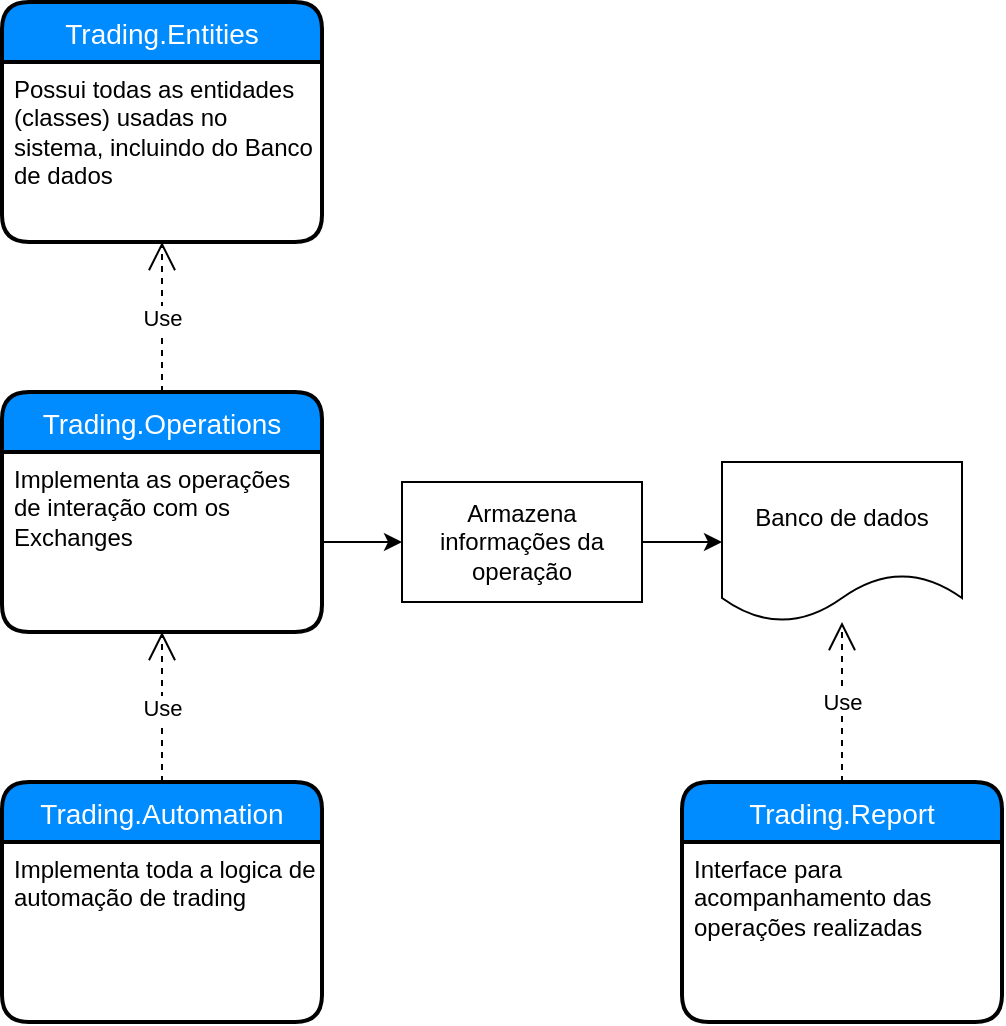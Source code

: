 <mxfile version="12.1.0" type="device" pages="1"><diagram id="gMZI6hl8GF8yeYWj_ecM" name="Page-1"><mxGraphModel dx="2048" dy="777" grid="1" gridSize="10" guides="1" tooltips="1" connect="1" arrows="1" fold="1" page="1" pageScale="1" pageWidth="827" pageHeight="1169" math="0" shadow="0"><root><mxCell id="0"/><mxCell id="1" parent="0"/><mxCell id="mK8xA_JHX8OBA3wQufVU-7" value="Trading.Operations" style="swimlane;childLayout=stackLayout;horizontal=1;startSize=30;horizontalStack=0;fillColor=#008cff;fontColor=#FFFFFF;rounded=1;fontSize=14;fontStyle=0;strokeWidth=2;resizeParent=0;resizeLast=1;shadow=0;dashed=0;align=center;" vertex="1" parent="1"><mxGeometry x="280" y="205" width="160" height="120" as="geometry"><mxRectangle x="40" y="40" width="160" height="30" as="alternateBounds"/></mxGeometry></mxCell><mxCell id="mK8xA_JHX8OBA3wQufVU-8" value="Implementa as operações de interação com os Exchanges&#xA;" style="align=left;strokeColor=none;fillColor=none;spacingLeft=4;fontSize=12;verticalAlign=top;resizable=0;rotatable=0;part=1;whiteSpace=wrap;" vertex="1" parent="mK8xA_JHX8OBA3wQufVU-7"><mxGeometry y="30" width="160" height="90" as="geometry"/></mxCell><mxCell id="mK8xA_JHX8OBA3wQufVU-9" value="Trading.Entities" style="swimlane;childLayout=stackLayout;horizontal=1;startSize=30;horizontalStack=0;fillColor=#008cff;fontColor=#FFFFFF;rounded=1;fontSize=14;fontStyle=0;strokeWidth=2;resizeParent=0;resizeLast=1;shadow=0;dashed=0;align=center;html=0;" vertex="1" parent="1"><mxGeometry x="280" y="10" width="160" height="120" as="geometry"/></mxCell><mxCell id="mK8xA_JHX8OBA3wQufVU-10" value="Possui todas as entidades (classes) usadas no sistema, incluindo do Banco de dados" style="align=left;strokeColor=none;fillColor=none;spacingLeft=4;fontSize=12;verticalAlign=top;resizable=0;rotatable=0;part=1;whiteSpace=wrap;" vertex="1" parent="mK8xA_JHX8OBA3wQufVU-9"><mxGeometry y="30" width="160" height="90" as="geometry"/></mxCell><mxCell id="mK8xA_JHX8OBA3wQufVU-11" value="Trading.Automation" style="swimlane;childLayout=stackLayout;horizontal=1;startSize=30;horizontalStack=0;fillColor=#008cff;fontColor=#FFFFFF;rounded=1;fontSize=14;fontStyle=0;strokeWidth=2;resizeParent=0;resizeLast=1;shadow=0;dashed=0;align=center;html=0;" vertex="1" parent="1"><mxGeometry x="280" y="400" width="160" height="120" as="geometry"/></mxCell><mxCell id="mK8xA_JHX8OBA3wQufVU-12" value="Implementa toda a logica de automação de trading" style="align=left;strokeColor=none;fillColor=none;spacingLeft=4;fontSize=12;verticalAlign=top;resizable=0;rotatable=0;part=1;whiteSpace=wrap;" vertex="1" parent="mK8xA_JHX8OBA3wQufVU-11"><mxGeometry y="30" width="160" height="90" as="geometry"/></mxCell><mxCell id="mK8xA_JHX8OBA3wQufVU-14" value="Use" style="endArrow=open;endSize=12;dashed=1;html=1;entryX=0.5;entryY=1;entryDx=0;entryDy=0;exitX=0.5;exitY=0;exitDx=0;exitDy=0;" edge="1" parent="1" source="mK8xA_JHX8OBA3wQufVU-11" target="mK8xA_JHX8OBA3wQufVU-7"><mxGeometry width="160" relative="1" as="geometry"><mxPoint x="280" y="360" as="sourcePoint"/><mxPoint x="440" y="360" as="targetPoint"/></mxGeometry></mxCell><mxCell id="mK8xA_JHX8OBA3wQufVU-15" value="Use" style="endArrow=open;endSize=12;dashed=1;html=1;entryX=0.5;entryY=1;entryDx=0;entryDy=0;exitX=0.5;exitY=0;exitDx=0;exitDy=0;" edge="1" parent="1" source="mK8xA_JHX8OBA3wQufVU-7" target="mK8xA_JHX8OBA3wQufVU-10"><mxGeometry width="160" relative="1" as="geometry"><mxPoint x="360" y="200" as="sourcePoint"/><mxPoint x="440" y="160" as="targetPoint"/></mxGeometry></mxCell><mxCell id="mK8xA_JHX8OBA3wQufVU-17" value="Banco de dados" style="shape=document;whiteSpace=wrap;html=1;boundedLbl=1;fillColor=#ffffff;align=center;" vertex="1" parent="1"><mxGeometry x="640" y="240" width="120" height="80" as="geometry"/></mxCell><mxCell id="mK8xA_JHX8OBA3wQufVU-18" value="Armazena informações da operação" style="rounded=0;whiteSpace=wrap;html=1;fillColor=#ffffff;align=center;" vertex="1" parent="1"><mxGeometry x="480" y="250" width="120" height="60" as="geometry"/></mxCell><mxCell id="mK8xA_JHX8OBA3wQufVU-19" value="" style="endArrow=classic;html=1;exitX=1;exitY=0.5;exitDx=0;exitDy=0;entryX=0;entryY=0.5;entryDx=0;entryDy=0;" edge="1" parent="1" source="mK8xA_JHX8OBA3wQufVU-8"><mxGeometry width="50" height="50" relative="1" as="geometry"><mxPoint x="440" y="290" as="sourcePoint"/><mxPoint x="480" y="280" as="targetPoint"/></mxGeometry></mxCell><mxCell id="mK8xA_JHX8OBA3wQufVU-20" value="" style="endArrow=classic;html=1;exitX=1;exitY=0.5;exitDx=0;exitDy=0;entryX=0;entryY=0.5;entryDx=0;entryDy=0;" edge="1" parent="1" source="mK8xA_JHX8OBA3wQufVU-18" target="mK8xA_JHX8OBA3wQufVU-17"><mxGeometry width="50" height="50" relative="1" as="geometry"><mxPoint x="600" y="320" as="sourcePoint"/><mxPoint x="650" y="270" as="targetPoint"/></mxGeometry></mxCell><mxCell id="mK8xA_JHX8OBA3wQufVU-21" value="Trading.Report" style="swimlane;childLayout=stackLayout;horizontal=1;startSize=30;horizontalStack=0;fillColor=#008cff;fontColor=#FFFFFF;rounded=1;fontSize=14;fontStyle=0;strokeWidth=2;resizeParent=0;resizeLast=1;shadow=0;dashed=0;align=center;html=0;" vertex="1" parent="1"><mxGeometry x="620" y="400" width="160" height="120" as="geometry"/></mxCell><mxCell id="mK8xA_JHX8OBA3wQufVU-22" value="Interface para acompanhamento das operações realizadas" style="align=left;strokeColor=none;fillColor=none;spacingLeft=4;fontSize=12;verticalAlign=top;resizable=0;rotatable=0;part=1;whiteSpace=wrap;" vertex="1" parent="mK8xA_JHX8OBA3wQufVU-21"><mxGeometry y="30" width="160" height="90" as="geometry"/></mxCell><mxCell id="mK8xA_JHX8OBA3wQufVU-23" value="Use" style="endArrow=open;endSize=12;dashed=1;html=1;exitX=0.5;exitY=0;exitDx=0;exitDy=0;" edge="1" parent="1" source="mK8xA_JHX8OBA3wQufVU-21" target="mK8xA_JHX8OBA3wQufVU-17"><mxGeometry width="160" relative="1" as="geometry"><mxPoint x="620" y="360" as="sourcePoint"/><mxPoint x="702" y="310" as="targetPoint"/></mxGeometry></mxCell></root></mxGraphModel></diagram></mxfile>